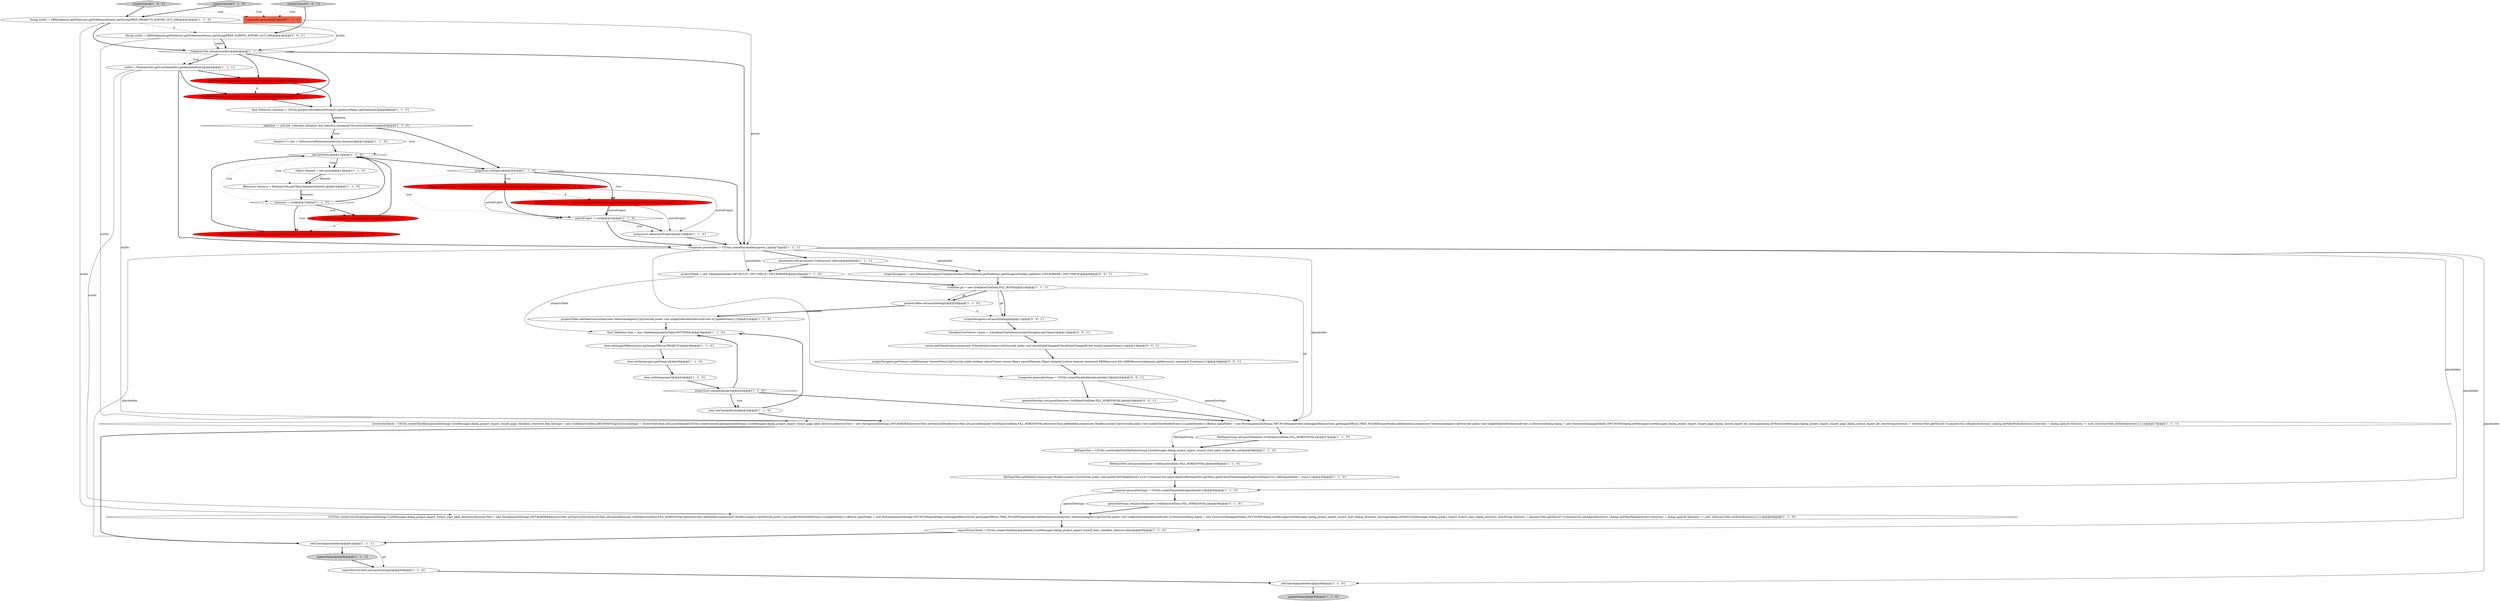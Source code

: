 digraph {
35 [style = filled, label = "updateState()@@@62@@@['1', '1', '1']", fillcolor = lightgray, shape = ellipse image = "AAA0AAABBB1BBB"];
13 [style = filled, label = "GridData gd = new GridData(GridData.FILL_BOTH)@@@10@@@['1', '1', '1']", fillcolor = white, shape = ellipse image = "AAA0AAABBB1BBB"];
2 [style = filled, label = "exportDriverCheck = UIUtils.createCheckbox(placeholder,CoreMessages.dialog_project_export_wizard_start_checkbox_libraries,false)@@@90@@@['1', '1', '0']", fillcolor = white, shape = ellipse image = "AAA0AAABBB1BBB"];
11 [style = filled, label = "Set<IProject> projectList = new LinkedHashSet<>()@@@7@@@['1', '0', '0']", fillcolor = red, shape = ellipse image = "AAA1AAABBB1BBB"];
4 [style = filled, label = "Composite generalSettings = UIUtils.createPlaceholder(placeholder,3)@@@58@@@['1', '1', '0']", fillcolor = white, shape = ellipse image = "AAA0AAABBB1BBB"];
37 [style = filled, label = "{overwriteCheck = UIUtils.createCheckbox(generalSettings,CoreMessages.dialog_project_export_wizard_page_checkbox_overwrite_files,false)gd = new GridData(GridData.BEGINNING)gd.horizontalSpan = 3overwriteCheck.setLayoutData(gd)UIUtils.createControlLabel(generalSettings,CoreMessages.dialog_project_export_wizard_page_label_directory)directoryText = new Text(generalSettings,SWT.BORDER)directoryText.setText(outDir)directoryText.setLayoutData(new GridData(GridData.FILL_HORIZONTAL))directoryText.addModifyListener(new ModifyListener(){@Override public void modifyText(ModifyEvent e){updateState()}})Button openFolder = new Button(generalSettings,SWT.PUSH)openFolder.setImage(DBeaverIcons.getImage(DBIcon.TREE_FOLDER))openFolder.addSelectionListener(new SelectionAdapter(){@Override public void widgetSelected(SelectionEvent e){DirectoryDialog dialog = new DirectoryDialog(getShell(),SWT.NONE)dialog.setMessage(CoreMessages.dialog_project_export_wizard_page_dialog_choose_export_dir_message)dialog.setText(CoreMessages.dialog_project_export_wizard_page_dialog_choose_export_dir_text)String directory = directoryText.getText()if (!CommonUtils.isEmpty(directory)) {dialog.setFilterPath(directory)}directory = dialog.open()if (directory != null) {directoryText.setText(directory)}}})}@@@27@@@['1', '1', '1']", fillcolor = white, shape = ellipse image = "AAA0AAABBB1BBB"];
41 [style = filled, label = "item.setData(project)@@@41@@@['1', '1', '0']", fillcolor = white, shape = ellipse image = "AAA0AAABBB1BBB"];
8 [style = filled, label = "activeProject != null@@@22@@@['1', '1', '0']", fillcolor = white, shape = diamond image = "AAA0AAABBB1BBB"];
56 [style = filled, label = "createControl['0', '0', '1']", fillcolor = lightgray, shape = diamond image = "AAA0AAABBB3BBB"];
12 [style = filled, label = "placeholder.setLayout(new GridLayout(1,false))@@@8@@@['1', '1', '1']", fillcolor = white, shape = ellipse image = "AAA0AAABBB1BBB"];
20 [style = filled, label = "iter.hasNext()@@@11@@@['1', '1', '0']", fillcolor = white, shape = diamond image = "AAA0AAABBB1BBB"];
10 [style = filled, label = "Iterator<?> iter = ((IStructuredSelection)selection).iterator()@@@10@@@['1', '1', '0']", fillcolor = white, shape = ellipse image = "AAA0AAABBB1BBB"];
23 [style = filled, label = "setControl(placeholder)@@@94@@@['1', '1', '0']", fillcolor = white, shape = ellipse image = "AAA0AAABBB1BBB"];
14 [style = filled, label = "item.setChecked(true)@@@43@@@['1', '1', '0']", fillcolor = white, shape = ellipse image = "AAA0AAABBB1BBB"];
51 [style = filled, label = "scriptsNavigator.setLayoutData(gd)@@@11@@@['0', '0', '1']", fillcolor = white, shape = ellipse image = "AAA0AAABBB3BBB"];
43 [style = filled, label = "fileNameText.addModifyListener(new ModifyListener(){@Override public void modifyText(ModifyEvent e){if (!CommonUtils.equalObjects(fileNameText.getText(),getArchiveFileName(getProjectsToExport()))) {fileNameEdited = true}}})@@@50@@@['1', '1', '0']", fillcolor = white, shape = ellipse image = "AAA0AAABBB1BBB"];
48 [style = filled, label = "viewer.addCheckStateListener(new ICheckStateListener(){@Override public void checkStateChanged(CheckStateChangedEvent event){updateState()}})@@@13@@@['0', '0', '1']", fillcolor = white, shape = ellipse image = "AAA0AAABBB3BBB"];
29 [style = filled, label = "item.setText(project.getName())@@@40@@@['1', '1', '0']", fillcolor = white, shape = ellipse image = "AAA0AAABBB1BBB"];
50 [style = filled, label = "scriptsNavigator = new DatabaseNavigatorTree(placeholder,DBWorkbench.getPlatform().getNavigatorModel().getRoot(),SWT.BORDER | SWT.CHECK)@@@9@@@['0', '0', '1']", fillcolor = white, shape = ellipse image = "AAA0AAABBB3BBB"];
38 [style = filled, label = "fileNameText = UIUtils.createLabelText(fileNameGroup,CoreMessages.dialog_project_export_wizard_start_label_output_file,null)@@@48@@@['1', '1', '0']", fillcolor = white, shape = ellipse image = "AAA0AAABBB1BBB"];
7 [style = filled, label = "outDir = RuntimeUtils.getUserHomeDir().getAbsolutePath()@@@5@@@['1', '1', '1']", fillcolor = white, shape = ellipse image = "AAA0AAABBB1BBB"];
6 [style = filled, label = "createControl['1', '0', '0']", fillcolor = lightgray, shape = diamond image = "AAA0AAABBB1BBB"];
16 [style = filled, label = "projectList.add(resource.getProject())@@@16@@@['1', '0', '0']", fillcolor = red, shape = ellipse image = "AAA1AAABBB1BBB"];
36 [style = filled, label = "resource != null@@@15@@@['1', '1', '0']", fillcolor = white, shape = diamond image = "AAA0AAABBB1BBB"];
40 [style = filled, label = "projectsTable.setLayoutData(gd)@@@30@@@['1', '1', '0']", fillcolor = white, shape = ellipse image = "AAA0AAABBB1BBB"];
15 [style = filled, label = "fileNameText.setLayoutData(new GridData(GridData.FILL_HORIZONTAL))@@@49@@@['1', '1', '0']", fillcolor = white, shape = ellipse image = "AAA0AAABBB1BBB"];
45 [style = filled, label = "createControl['0', '1', '0']", fillcolor = lightgray, shape = diamond image = "AAA0AAABBB2BBB"];
54 [style = filled, label = "Composite generalSettings = UIUtils.createPlaceholder(placeholder,3)@@@25@@@['0', '0', '1']", fillcolor = white, shape = ellipse image = "AAA0AAABBB3BBB"];
18 [style = filled, label = "exportDriverCheck.setLayoutData(gd)@@@93@@@['1', '1', '0']", fillcolor = white, shape = ellipse image = "AAA0AAABBB1BBB"];
32 [style = filled, label = "setControl(placeholder)@@@61@@@['1', '1', '1']", fillcolor = white, shape = ellipse image = "AAA0AAABBB1BBB"];
44 [style = filled, label = "projectList.add(DBWorkbench.getPlatform().getWorkspace().getProject(resource.getProject()))@@@16@@@['0', '1', '0']", fillcolor = red, shape = ellipse image = "AAA1AAABBB2BBB"];
28 [style = filled, label = "IResource resource = RuntimeUtils.getObjectAdapter(element,)@@@14@@@['1', '1', '0']", fillcolor = white, shape = ellipse image = "AAA0AAABBB1BBB"];
24 [style = filled, label = "projectList.isEmpty()@@@20@@@['1', '1', '0']", fillcolor = white, shape = diamond image = "AAA0AAABBB1BBB"];
30 [style = filled, label = "generalSettings.setLayoutData(new GridData(GridData.FILL_HORIZONTAL))@@@59@@@['1', '1', '0']", fillcolor = white, shape = ellipse image = "AAA0AAABBB1BBB"];
9 [style = filled, label = "projectsTable = new Table(placeholder,SWT.MULTI | SWT.CHECK | SWT.BORDER)@@@28@@@['1', '1', '0']", fillcolor = white, shape = ellipse image = "AAA0AAABBB1BBB"];
46 [style = filled, label = "DBPProject activeProject = DBWorkbench.getPlatform().getWorkspace().getActiveProject()@@@21@@@['0', '1', '0']", fillcolor = red, shape = ellipse image = "AAA1AAABBB2BBB"];
52 [style = filled, label = "generalSettings.setLayoutData(new GridData(GridData.FILL_HORIZONTAL))@@@26@@@['0', '0', '1']", fillcolor = white, shape = ellipse image = "AAA0AAABBB3BBB"];
0 [style = filled, label = "selection != null && !selection.isEmpty() && selection instanceof IStructuredSelection@@@9@@@['1', '1', '0']", fillcolor = white, shape = diamond image = "AAA0AAABBB1BBB"];
3 [style = filled, label = "String outDir = DBWorkbench.getPlatform().getPreferenceStore().getString(PREF_PROJECTS_EXPORT_OUT_DIR)@@@3@@@['1', '1', '0']", fillcolor = white, shape = ellipse image = "AAA0AAABBB1BBB"];
17 [style = filled, label = "projectList.contains(project)@@@42@@@['1', '1', '0']", fillcolor = white, shape = diamond image = "AAA0AAABBB1BBB"];
53 [style = filled, label = "scriptsNavigator.getViewer().addFilter(new ViewerFilter(){@Override public boolean select(Viewer viewer,Object parentElement,Object element){return element instanceof DBNResource && ((DBNResource)element).getResource() instanceof IContainer}})@@@19@@@['0', '0', '1']", fillcolor = white, shape = ellipse image = "AAA0AAABBB3BBB"];
19 [style = filled, label = "item.setImage(DBeaverIcons.getImage(DBIcon.PROJECT))@@@39@@@['1', '1', '0']", fillcolor = white, shape = ellipse image = "AAA0AAABBB1BBB"];
22 [style = filled, label = "Composite parent@@@2@@@['1', '1', '1']", fillcolor = tomato, shape = box image = "AAA0AAABBB1BBB"];
34 [style = filled, label = "final TableItem item = new TableItem(projectsTable,SWT.NONE)@@@38@@@['1', '1', '0']", fillcolor = white, shape = ellipse image = "AAA0AAABBB1BBB"];
55 [style = filled, label = "CheckboxTreeViewer viewer = (CheckboxTreeViewer)scriptsNavigator.getViewer()@@@12@@@['0', '0', '1']", fillcolor = white, shape = ellipse image = "AAA0AAABBB3BBB"];
5 [style = filled, label = "{UIUtils.createControlLabel(generalSettings,CoreMessages.dialog_project_export_wizard_start_label_directory)directoryText = new Text(generalSettings,SWT.BORDER)directoryText.setText(outDir)directoryText.setLayoutData(new GridData(GridData.FILL_HORIZONTAL))directoryText.addModifyListener(new ModifyListener(){@Override public void modifyText(ModifyEvent e){updateState()}})Button openFolder = new Button(generalSettings,SWT.PUSH)openFolder.setImage(DBeaverIcons.getImage(DBIcon.TREE_FOLDER))openFolder.addSelectionListener(new SelectionAdapter(){@Override public void widgetSelected(SelectionEvent e){DirectoryDialog dialog = new DirectoryDialog(getShell(),SWT.NONE)dialog.setMessage(CoreMessages.dialog_project_export_wizard_start_dialog_directory_message)dialog.setText(CoreMessages.dialog_project_export_wizard_start_dialog_directory_text)String directory = directoryText.getText()if (!CommonUtils.isEmpty(directory)) {dialog.setFilterPath(directory)}directory = dialog.open()if (directory != null) {directoryText.setText(directory)}}})}@@@60@@@['1', '1', '0']", fillcolor = white, shape = ellipse image = "AAA0AAABBB1BBB"];
21 [style = filled, label = "Object element = iter.next()@@@13@@@['1', '1', '0']", fillcolor = white, shape = ellipse image = "AAA0AAABBB1BBB"];
27 [style = filled, label = "projectsTable.addSelectionListener(new SelectionAdapter(){@Override public void widgetSelected(SelectionEvent e){updateState()}})@@@31@@@['1', '1', '0']", fillcolor = white, shape = ellipse image = "AAA0AAABBB1BBB"];
33 [style = filled, label = "CommonUtils.isEmpty(outDir)@@@4@@@['1', '1', '1']", fillcolor = white, shape = diamond image = "AAA0AAABBB1BBB"];
39 [style = filled, label = "projectList.add(activeProject)@@@23@@@['1', '1', '0']", fillcolor = white, shape = ellipse image = "AAA0AAABBB1BBB"];
31 [style = filled, label = "Composite placeholder = UIUtils.createPlaceholder(parent,1)@@@7@@@['1', '1', '1']", fillcolor = white, shape = ellipse image = "AAA0AAABBB1BBB"];
26 [style = filled, label = "updateState()@@@95@@@['1', '1', '0']", fillcolor = lightgray, shape = ellipse image = "AAA0AAABBB1BBB"];
42 [style = filled, label = "final ISelection selection = UIUtils.getActiveWorkbenchWindow().getActivePage().getSelection()@@@8@@@['1', '1', '0']", fillcolor = white, shape = ellipse image = "AAA0AAABBB1BBB"];
47 [style = filled, label = "Set<DBPProject> projectList = new LinkedHashSet<>()@@@7@@@['0', '1', '0']", fillcolor = red, shape = ellipse image = "AAA1AAABBB2BBB"];
49 [style = filled, label = "String outDir = DBWorkbench.getPlatform().getPreferenceStore().getString(PREF_SCRIPTS_EXPORT_OUT_DIR)@@@3@@@['0', '0', '1']", fillcolor = white, shape = ellipse image = "AAA0AAABBB3BBB"];
1 [style = filled, label = "fileNameGroup.setLayoutData(new GridData(GridData.FILL_HORIZONTAL))@@@47@@@['1', '1', '0']", fillcolor = white, shape = ellipse image = "AAA0AAABBB1BBB"];
25 [style = filled, label = "IProject activeProject = DBWorkbench.getPlatform().getProjectManager().getActiveProject()@@@21@@@['1', '0', '0']", fillcolor = red, shape = ellipse image = "AAA1AAABBB1BBB"];
21->28 [style = solid, label="element"];
32->35 [style = bold, label=""];
6->3 [style = bold, label=""];
25->8 [style = solid, label="activeProject"];
36->16 [style = dotted, label="true"];
24->25 [style = dotted, label="true"];
17->14 [style = dotted, label="true"];
20->36 [style = dotted, label="true"];
9->34 [style = solid, label="projectsTable"];
7->31 [style = bold, label=""];
53->54 [style = bold, label=""];
12->9 [style = bold, label=""];
38->15 [style = bold, label=""];
36->20 [style = bold, label=""];
21->28 [style = bold, label=""];
43->4 [style = bold, label=""];
45->22 [style = dotted, label="true"];
13->51 [style = bold, label=""];
42->0 [style = solid, label="selection"];
33->11 [style = bold, label=""];
55->48 [style = bold, label=""];
39->31 [style = bold, label=""];
17->14 [style = bold, label=""];
0->24 [style = bold, label=""];
37->32 [style = bold, label=""];
2->32 [style = bold, label=""];
24->8 [style = dotted, label="true"];
8->39 [style = bold, label=""];
25->39 [style = solid, label="activeProject"];
24->46 [style = bold, label=""];
1->38 [style = bold, label=""];
14->37 [style = bold, label=""];
56->22 [style = dotted, label="true"];
33->7 [style = bold, label=""];
54->52 [style = bold, label=""];
7->11 [style = bold, label=""];
28->36 [style = bold, label=""];
31->50 [style = solid, label="placeholder"];
35->18 [style = bold, label=""];
34->19 [style = bold, label=""];
36->44 [style = bold, label=""];
0->10 [style = dotted, label="true"];
52->37 [style = bold, label=""];
37->1 [style = bold, label=""];
40->51 [style = dashed, label="0"];
13->40 [style = bold, label=""];
3->33 [style = bold, label=""];
32->18 [style = solid, label="gd"];
46->39 [style = solid, label="activeProject"];
17->37 [style = bold, label=""];
31->54 [style = solid, label="placeholder"];
17->34 [style = bold, label=""];
33->47 [style = bold, label=""];
49->37 [style = solid, label="outDir"];
36->44 [style = dotted, label="true"];
31->23 [style = solid, label="placeholder"];
44->20 [style = bold, label=""];
31->32 [style = solid, label="placeholder"];
13->51 [style = solid, label="gd"];
36->16 [style = bold, label=""];
54->37 [style = solid, label="generalSettings"];
16->20 [style = bold, label=""];
18->23 [style = bold, label=""];
8->31 [style = bold, label=""];
31->37 [style = solid, label="placeholder"];
47->42 [style = bold, label=""];
19->29 [style = bold, label=""];
31->2 [style = solid, label="placeholder"];
31->9 [style = solid, label="placeholder"];
16->44 [style = dashed, label="0"];
8->39 [style = dotted, label="true"];
50->13 [style = bold, label=""];
3->5 [style = solid, label="outDir"];
6->22 [style = dotted, label="true"];
31->12 [style = bold, label=""];
42->0 [style = bold, label=""];
7->37 [style = solid, label="outDir"];
37->38 [style = solid, label="fileNameGroup"];
27->34 [style = bold, label=""];
11->47 [style = dashed, label="0"];
3->33 [style = solid, label="outDir"];
24->31 [style = bold, label=""];
30->5 [style = bold, label=""];
40->27 [style = bold, label=""];
24->25 [style = bold, label=""];
46->8 [style = bold, label=""];
15->43 [style = bold, label=""];
25->46 [style = dashed, label="0"];
49->33 [style = solid, label="outDir"];
24->46 [style = dotted, label="true"];
33->7 [style = dotted, label="true"];
4->5 [style = solid, label="generalSettings"];
12->50 [style = bold, label=""];
10->20 [style = bold, label=""];
56->49 [style = bold, label=""];
7->5 [style = solid, label="outDir"];
28->36 [style = solid, label="resource"];
13->37 [style = solid, label="gd"];
7->47 [style = bold, label=""];
45->3 [style = bold, label=""];
13->40 [style = solid, label="gd"];
29->41 [style = bold, label=""];
23->26 [style = bold, label=""];
0->20 [style = dotted, label="true"];
14->34 [style = bold, label=""];
46->8 [style = solid, label="activeProject"];
48->53 [style = bold, label=""];
20->21 [style = dotted, label="true"];
11->42 [style = bold, label=""];
22->31 [style = solid, label="parent"];
31->4 [style = solid, label="placeholder"];
20->21 [style = bold, label=""];
41->17 [style = bold, label=""];
0->10 [style = bold, label=""];
5->2 [style = bold, label=""];
4->30 [style = bold, label=""];
51->55 [style = bold, label=""];
20->28 [style = dotted, label="true"];
3->49 [style = dashed, label="0"];
49->33 [style = bold, label=""];
33->31 [style = bold, label=""];
25->8 [style = bold, label=""];
20->24 [style = bold, label=""];
9->13 [style = bold, label=""];
}

